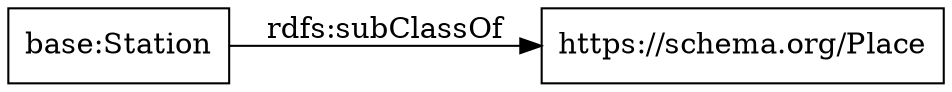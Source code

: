 digraph ar2dtool_diagram { 
rankdir=LR;
size="1000"
node [shape = rectangle, color="black"]; "https://schema.org/Place" "base:Station" ; /*classes style*/
	"base:Station" -> "https://schema.org/Place" [ label = "rdfs:subClassOf" ];

}
